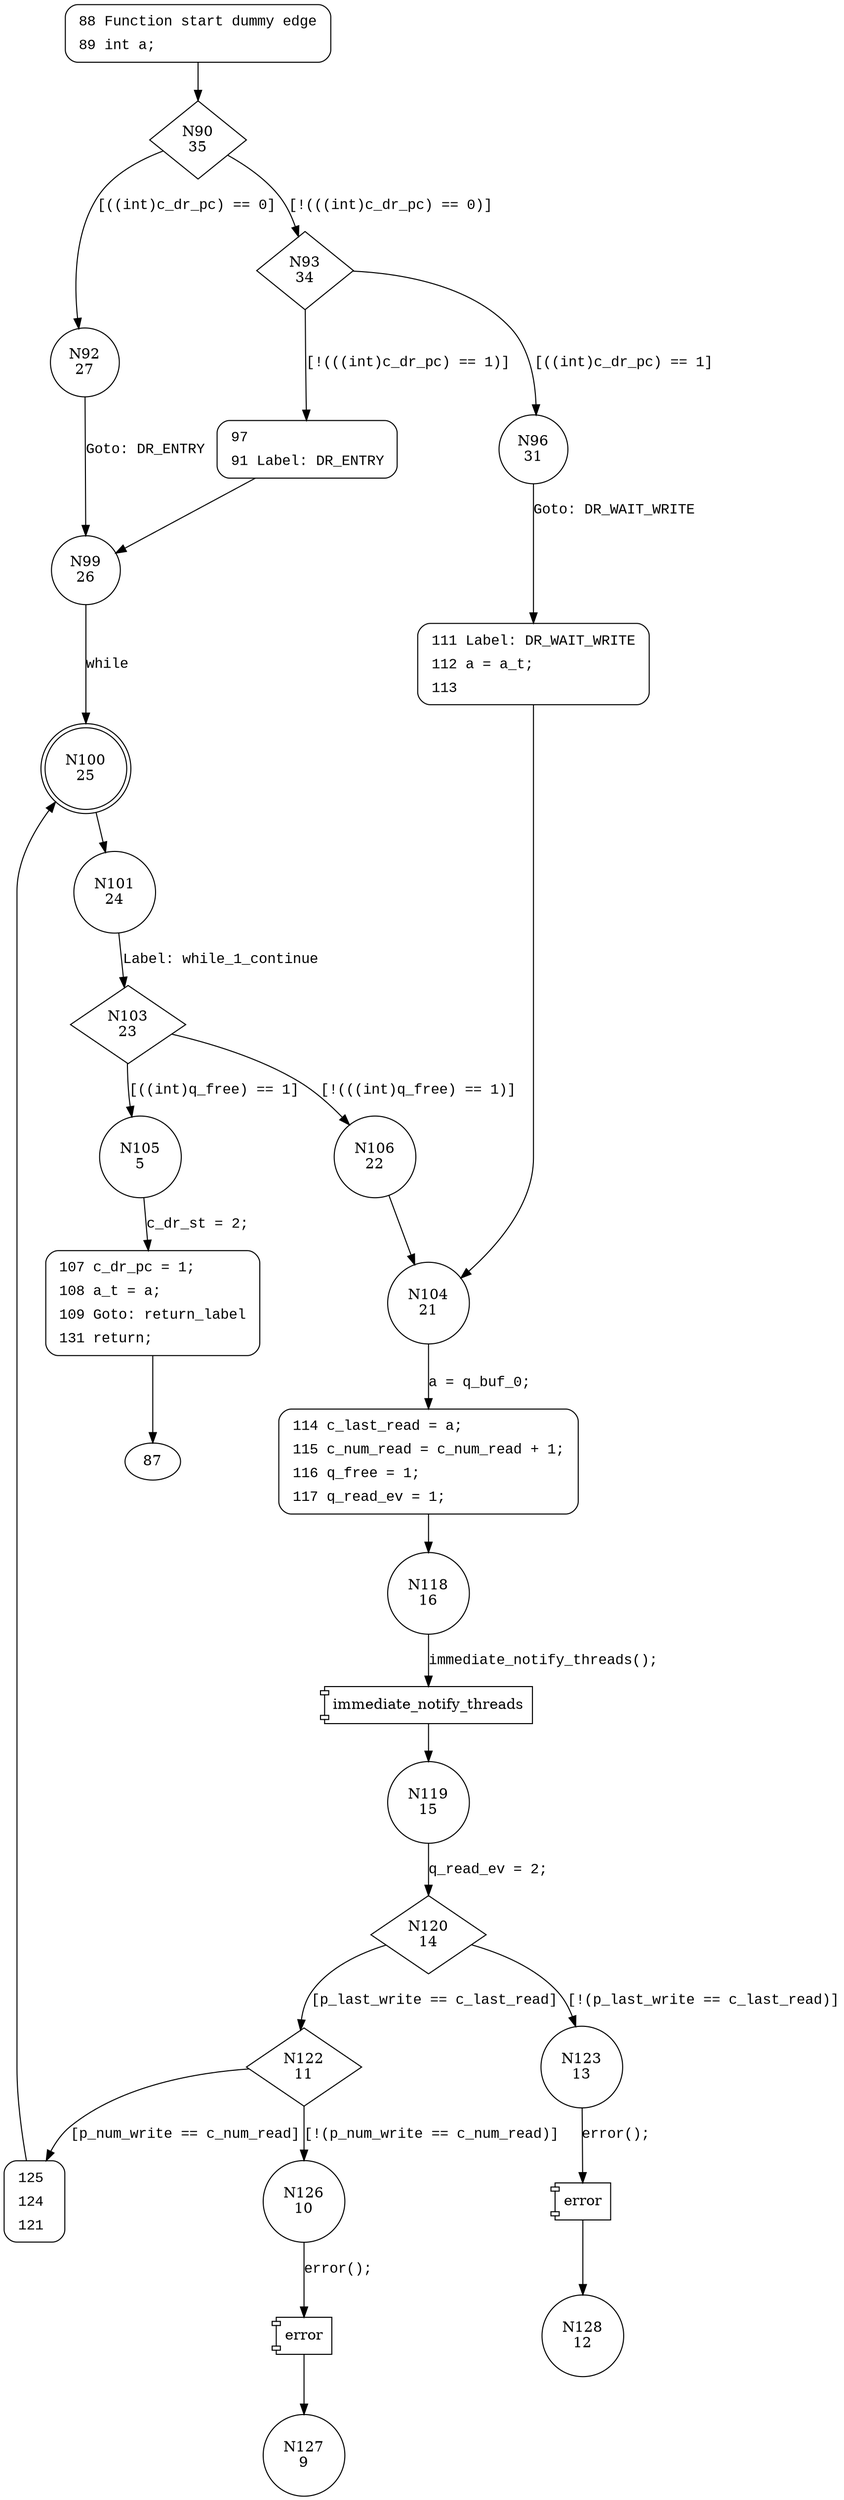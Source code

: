 digraph do_read_c {
90 [shape="diamond" label="N90\n35"]
92 [shape="circle" label="N92\n27"]
93 [shape="diamond" label="N93\n34"]
96 [shape="circle" label="N96\n31"]
97 [shape="circle" label="N97\n33"]
99 [shape="circle" label="N99\n26"]
100 [shape="doublecircle" label="N100\n25"]
101 [shape="circle" label="N101\n24"]
103 [shape="diamond" label="N103\n23"]
105 [shape="circle" label="N105\n5"]
106 [shape="circle" label="N106\n22"]
104 [shape="circle" label="N104\n21"]
114 [shape="circle" label="N114\n20"]
118 [shape="circle" label="N118\n16"]
119 [shape="circle" label="N119\n15"]
120 [shape="diamond" label="N120\n14"]
122 [shape="diamond" label="N122\n11"]
123 [shape="circle" label="N123\n13"]
128 [shape="circle" label="N128\n12"]
125 [shape="circle" label="N125\n8"]
126 [shape="circle" label="N126\n10"]
127 [shape="circle" label="N127\n9"]
107 [shape="circle" label="N107\n4"]
111 [shape="circle" label="N111\n30"]
88 [style="filled,bold" penwidth="1" fillcolor="white" fontname="Courier New" shape="Mrecord" label=<<table border="0" cellborder="0" cellpadding="3" bgcolor="white"><tr><td align="right">88</td><td align="left">Function start dummy edge</td></tr><tr><td align="right">89</td><td align="left">int a;</td></tr></table>>]
88 -> 90[label=""]
97 [style="filled,bold" penwidth="1" fillcolor="white" fontname="Courier New" shape="Mrecord" label=<<table border="0" cellborder="0" cellpadding="3" bgcolor="white"><tr><td align="right">97</td><td align="left"></td></tr><tr><td align="right">91</td><td align="left">Label: DR_ENTRY</td></tr></table>>]
97 -> 99[label=""]
114 [style="filled,bold" penwidth="1" fillcolor="white" fontname="Courier New" shape="Mrecord" label=<<table border="0" cellborder="0" cellpadding="3" bgcolor="white"><tr><td align="right">114</td><td align="left">c_last_read = a;</td></tr><tr><td align="right">115</td><td align="left">c_num_read = c_num_read + 1;</td></tr><tr><td align="right">116</td><td align="left">q_free = 1;</td></tr><tr><td align="right">117</td><td align="left">q_read_ev = 1;</td></tr></table>>]
114 -> 118[label=""]
125 [style="filled,bold" penwidth="1" fillcolor="white" fontname="Courier New" shape="Mrecord" label=<<table border="0" cellborder="0" cellpadding="3" bgcolor="white"><tr><td align="right">125</td><td align="left"></td></tr><tr><td align="right">124</td><td align="left"></td></tr><tr><td align="right">121</td><td align="left"></td></tr></table>>]
125 -> 100[label=""]
107 [style="filled,bold" penwidth="1" fillcolor="white" fontname="Courier New" shape="Mrecord" label=<<table border="0" cellborder="0" cellpadding="3" bgcolor="white"><tr><td align="right">107</td><td align="left">c_dr_pc = 1;</td></tr><tr><td align="right">108</td><td align="left">a_t = a;</td></tr><tr><td align="right">109</td><td align="left">Goto: return_label</td></tr><tr><td align="right">131</td><td align="left">return;</td></tr></table>>]
107 -> 87[label=""]
111 [style="filled,bold" penwidth="1" fillcolor="white" fontname="Courier New" shape="Mrecord" label=<<table border="0" cellborder="0" cellpadding="3" bgcolor="white"><tr><td align="right">111</td><td align="left">Label: DR_WAIT_WRITE</td></tr><tr><td align="right">112</td><td align="left">a = a_t;</td></tr><tr><td align="right">113</td><td align="left"></td></tr></table>>]
111 -> 104[label=""]
90 -> 92 [label="[((int)c_dr_pc) == 0]" fontname="Courier New"]
90 -> 93 [label="[!(((int)c_dr_pc) == 0)]" fontname="Courier New"]
93 -> 96 [label="[((int)c_dr_pc) == 1]" fontname="Courier New"]
93 -> 97 [label="[!(((int)c_dr_pc) == 1)]" fontname="Courier New"]
99 -> 100 [label="while" fontname="Courier New"]
100 -> 101 [label="" fontname="Courier New"]
103 -> 105 [label="[((int)q_free) == 1]" fontname="Courier New"]
103 -> 106 [label="[!(((int)q_free) == 1)]" fontname="Courier New"]
104 -> 114 [label="a = q_buf_0;" fontname="Courier New"]
100014 [shape="component" label="immediate_notify_threads"]
118 -> 100014 [label="immediate_notify_threads();" fontname="Courier New"]
100014 -> 119 [label="" fontname="Courier New"]
120 -> 122 [label="[p_last_write == c_last_read]" fontname="Courier New"]
120 -> 123 [label="[!(p_last_write == c_last_read)]" fontname="Courier New"]
100015 [shape="component" label="error"]
123 -> 100015 [label="error();" fontname="Courier New"]
100015 -> 128 [label="" fontname="Courier New"]
122 -> 125 [label="[p_num_write == c_num_read]" fontname="Courier New"]
122 -> 126 [label="[!(p_num_write == c_num_read)]" fontname="Courier New"]
100016 [shape="component" label="error"]
126 -> 100016 [label="error();" fontname="Courier New"]
100016 -> 127 [label="" fontname="Courier New"]
105 -> 107 [label="c_dr_st = 2;" fontname="Courier New"]
96 -> 111 [label="Goto: DR_WAIT_WRITE" fontname="Courier New"]
92 -> 99 [label="Goto: DR_ENTRY" fontname="Courier New"]
101 -> 103 [label="Label: while_1_continue" fontname="Courier New"]
106 -> 104 [label="" fontname="Courier New"]
119 -> 120 [label="q_read_ev = 2;" fontname="Courier New"]
}